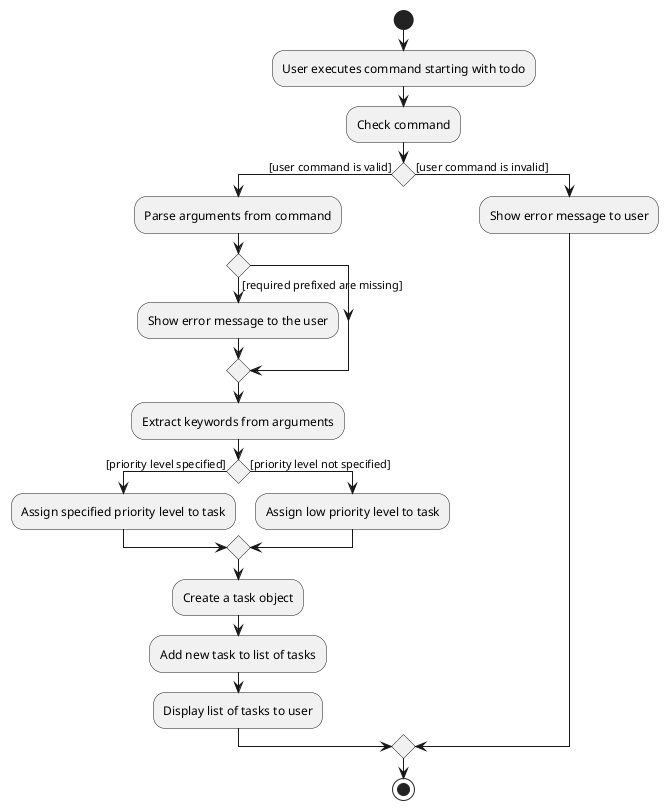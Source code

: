 @startuml
start
:User executes command starting with todo;
:Check command;
'Since the beta syntax does not support placing the condition outside the
'diamond we place it as the true branch instead.

if () then ([user command is valid])
    :Parse arguments from command;
    if () then ([required prefixed are missing])
        :Show error message to the user;
    endif   
    :Extract keywords from arguments;
    if () then ([priority level specified])
        :Assign specified priority level to task;
    else ([priority level not specified])
        :Assign low priority level to task;
    endif
    :Create a task object;
    :Add new task to list of tasks;
    :Display list of tasks to user;
else ([user command is invalid])
    :Show error message to user;
    
endif

stop
@enduml
